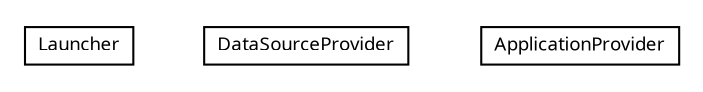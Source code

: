 #!/usr/local/bin/dot
#
# Class diagram 
# Generated by UMLGraph version R5_6-24-gf6e263 (http://www.umlgraph.org/)
#

digraph G {
	edge [fontname="Trebuchet MS",fontsize=10,labelfontname="Trebuchet MS",labelfontsize=10];
	node [fontname="Trebuchet MS",fontsize=10,shape=plaintext];
	nodesep=0.25;
	ranksep=0.5;
	// org.maxur.perfmodel.backend.Launcher
	c0 [label=<<table title="org.maxur.perfmodel.backend.Launcher" border="0" cellborder="1" cellspacing="0" cellpadding="2" port="p" href="./Launcher.html">
		<tr><td><table border="0" cellspacing="0" cellpadding="1">
<tr><td align="center" balign="center"><font face="Trebuchet MS"> Launcher </font></td></tr>
		</table></td></tr>
		</table>>, URL="./Launcher.html", fontname="Trebuchet MS", fontcolor="black", fontsize=9.0];
	// org.maxur.perfmodel.backend.DataSourceProvider
	c1 [label=<<table title="org.maxur.perfmodel.backend.DataSourceProvider" border="0" cellborder="1" cellspacing="0" cellpadding="2" port="p" href="./DataSourceProvider.html">
		<tr><td><table border="0" cellspacing="0" cellpadding="1">
<tr><td align="center" balign="center"><font face="Trebuchet MS"> DataSourceProvider </font></td></tr>
		</table></td></tr>
		</table>>, URL="./DataSourceProvider.html", fontname="Trebuchet MS", fontcolor="black", fontsize=9.0];
	// org.maxur.perfmodel.backend.ApplicationProvider
	c2 [label=<<table title="org.maxur.perfmodel.backend.ApplicationProvider" border="0" cellborder="1" cellspacing="0" cellpadding="2" port="p" href="./ApplicationProvider.html">
		<tr><td><table border="0" cellspacing="0" cellpadding="1">
<tr><td align="center" balign="center"><font face="Trebuchet MS"> ApplicationProvider </font></td></tr>
		</table></td></tr>
		</table>>, URL="./ApplicationProvider.html", fontname="Trebuchet MS", fontcolor="black", fontsize=9.0];
}

